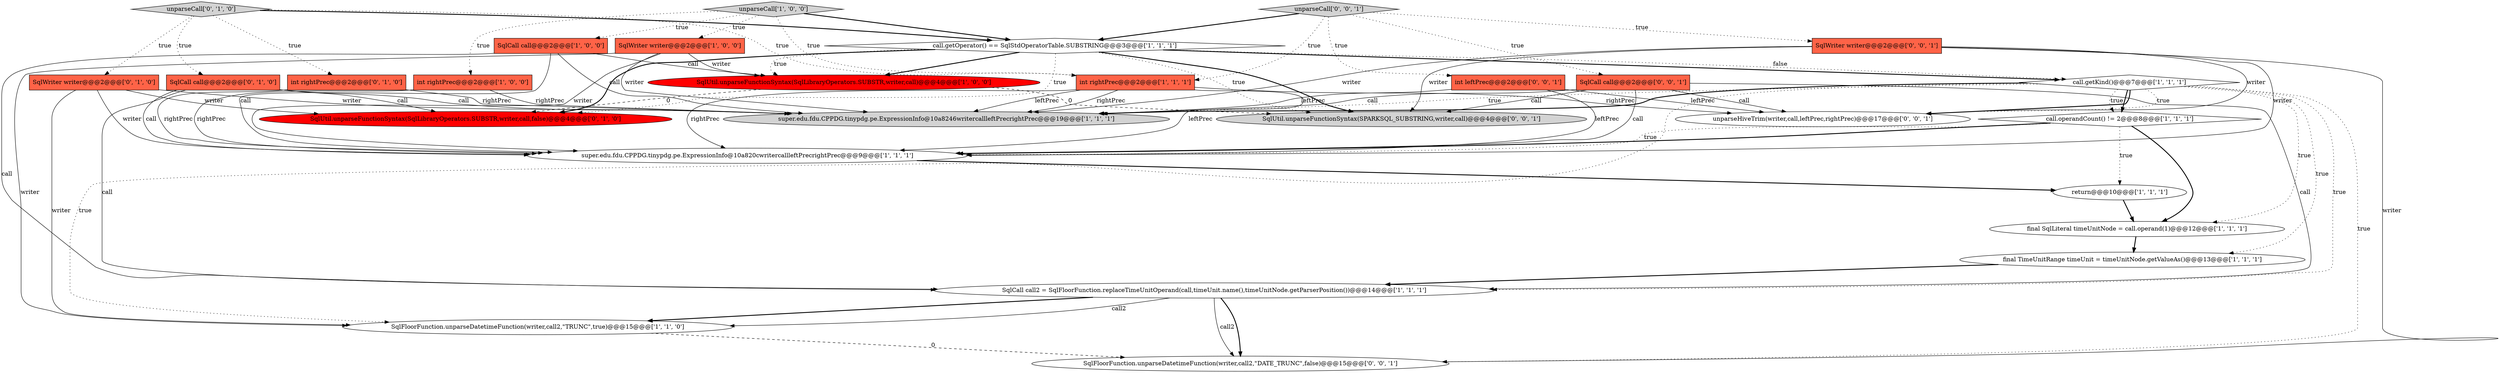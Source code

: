 digraph {
21 [style = filled, label = "SqlWriter writer@@@2@@@['0', '0', '1']", fillcolor = tomato, shape = box image = "AAA0AAABBB3BBB"];
10 [style = filled, label = "SqlFloorFunction.unparseDatetimeFunction(writer,call2,\"TRUNC\",true)@@@15@@@['1', '1', '0']", fillcolor = white, shape = ellipse image = "AAA0AAABBB1BBB"];
0 [style = filled, label = "call.getKind()@@@7@@@['1', '1', '1']", fillcolor = white, shape = diamond image = "AAA0AAABBB1BBB"];
20 [style = filled, label = "unparseCall['0', '1', '0']", fillcolor = lightgray, shape = diamond image = "AAA0AAABBB2BBB"];
4 [style = filled, label = "int rightPrec@@@2@@@['1', '0', '0']", fillcolor = tomato, shape = box image = "AAA0AAABBB1BBB"];
17 [style = filled, label = "SqlWriter writer@@@2@@@['0', '1', '0']", fillcolor = tomato, shape = box image = "AAA0AAABBB2BBB"];
1 [style = filled, label = "call.getOperator() == SqlStdOperatorTable.SUBSTRING@@@3@@@['1', '1', '1']", fillcolor = white, shape = diamond image = "AAA0AAABBB1BBB"];
25 [style = filled, label = "unparseCall['0', '0', '1']", fillcolor = lightgray, shape = diamond image = "AAA0AAABBB3BBB"];
15 [style = filled, label = "int rightPrec@@@2@@@['1', '1', '1']", fillcolor = tomato, shape = box image = "AAA0AAABBB1BBB"];
16 [style = filled, label = "int rightPrec@@@2@@@['0', '1', '0']", fillcolor = tomato, shape = box image = "AAA0AAABBB2BBB"];
3 [style = filled, label = "SqlUtil.unparseFunctionSyntax(SqlLibraryOperators.SUBSTR,writer,call)@@@4@@@['1', '0', '0']", fillcolor = red, shape = ellipse image = "AAA1AAABBB1BBB"];
12 [style = filled, label = "call.operandCount() != 2@@@8@@@['1', '1', '1']", fillcolor = white, shape = diamond image = "AAA0AAABBB1BBB"];
13 [style = filled, label = "SqlCall call2 = SqlFloorFunction.replaceTimeUnitOperand(call,timeUnit.name(),timeUnitNode.getParserPosition())@@@14@@@['1', '1', '1']", fillcolor = white, shape = ellipse image = "AAA0AAABBB1BBB"];
19 [style = filled, label = "SqlCall call@@@2@@@['0', '1', '0']", fillcolor = tomato, shape = box image = "AAA0AAABBB2BBB"];
27 [style = filled, label = "SqlFloorFunction.unparseDatetimeFunction(writer,call2,\"DATE_TRUNC\",false)@@@15@@@['0', '0', '1']", fillcolor = white, shape = ellipse image = "AAA0AAABBB3BBB"];
7 [style = filled, label = "super.edu.fdu.CPPDG.tinypdg.pe.ExpressionInfo@10a820cwritercallleftPrecrightPrec@@@9@@@['1', '1', '1']", fillcolor = white, shape = ellipse image = "AAA0AAABBB1BBB"];
2 [style = filled, label = "final TimeUnitRange timeUnit = timeUnitNode.getValueAs()@@@13@@@['1', '1', '1']", fillcolor = white, shape = ellipse image = "AAA0AAABBB1BBB"];
9 [style = filled, label = "final SqlLiteral timeUnitNode = call.operand(1)@@@12@@@['1', '1', '1']", fillcolor = white, shape = ellipse image = "AAA0AAABBB1BBB"];
18 [style = filled, label = "SqlUtil.unparseFunctionSyntax(SqlLibraryOperators.SUBSTR,writer,call,false)@@@4@@@['0', '1', '0']", fillcolor = red, shape = ellipse image = "AAA1AAABBB2BBB"];
8 [style = filled, label = "SqlCall call@@@2@@@['1', '0', '0']", fillcolor = tomato, shape = box image = "AAA0AAABBB1BBB"];
6 [style = filled, label = "unparseCall['1', '0', '0']", fillcolor = lightgray, shape = diamond image = "AAA0AAABBB1BBB"];
11 [style = filled, label = "SqlWriter writer@@@2@@@['1', '0', '0']", fillcolor = tomato, shape = box image = "AAA0AAABBB1BBB"];
5 [style = filled, label = "super.edu.fdu.CPPDG.tinypdg.pe.ExpressionInfo@10a8246writercallleftPrecrightPrec@@@19@@@['1', '1', '1']", fillcolor = lightgray, shape = ellipse image = "AAA0AAABBB1BBB"];
26 [style = filled, label = "SqlUtil.unparseFunctionSyntax(SPARKSQL_SUBSTRING,writer,call)@@@4@@@['0', '0', '1']", fillcolor = lightgray, shape = ellipse image = "AAA0AAABBB3BBB"];
22 [style = filled, label = "SqlCall call@@@2@@@['0', '0', '1']", fillcolor = tomato, shape = box image = "AAA0AAABBB3BBB"];
23 [style = filled, label = "int leftPrec@@@2@@@['0', '0', '1']", fillcolor = tomato, shape = box image = "AAA0AAABBB3BBB"];
14 [style = filled, label = "return@@@10@@@['1', '1', '1']", fillcolor = white, shape = ellipse image = "AAA0AAABBB1BBB"];
24 [style = filled, label = "unparseHiveTrim(writer,call,leftPrec,rightPrec)@@@17@@@['0', '0', '1']", fillcolor = white, shape = ellipse image = "AAA0AAABBB3BBB"];
0->12 [style = dotted, label="true"];
25->1 [style = bold, label=""];
0->5 [style = dotted, label="true"];
13->27 [style = solid, label="call2"];
19->5 [style = solid, label="call"];
21->5 [style = solid, label="writer"];
4->5 [style = solid, label="rightPrec"];
19->13 [style = solid, label="call"];
10->27 [style = dashed, label="0"];
12->9 [style = bold, label=""];
21->24 [style = solid, label="writer"];
12->7 [style = bold, label=""];
1->3 [style = dotted, label="true"];
7->14 [style = bold, label=""];
11->10 [style = solid, label="writer"];
0->24 [style = dotted, label="true"];
0->24 [style = bold, label=""];
14->9 [style = bold, label=""];
6->11 [style = dotted, label="true"];
11->7 [style = solid, label="writer"];
20->15 [style = dotted, label="true"];
25->21 [style = dotted, label="true"];
6->15 [style = dotted, label="true"];
21->26 [style = solid, label="writer"];
0->10 [style = dotted, label="true"];
9->2 [style = bold, label=""];
22->24 [style = solid, label="call"];
22->13 [style = solid, label="call"];
1->0 [style = bold, label=""];
16->5 [style = solid, label="rightPrec"];
1->18 [style = dotted, label="true"];
17->5 [style = solid, label="writer"];
8->5 [style = solid, label="call"];
25->15 [style = dotted, label="true"];
1->26 [style = dotted, label="true"];
13->10 [style = solid, label="call2"];
8->3 [style = solid, label="call"];
15->5 [style = solid, label="leftPrec"];
15->7 [style = solid, label="rightPrec"];
23->5 [style = solid, label="leftPrec"];
25->23 [style = dotted, label="true"];
22->7 [style = solid, label="call"];
12->7 [style = dotted, label="true"];
23->7 [style = solid, label="leftPrec"];
13->10 [style = bold, label=""];
11->5 [style = solid, label="writer"];
4->7 [style = solid, label="rightPrec"];
3->26 [style = dashed, label="0"];
20->17 [style = dotted, label="true"];
22->26 [style = solid, label="call"];
0->12 [style = bold, label=""];
1->3 [style = bold, label=""];
8->7 [style = solid, label="call"];
19->18 [style = solid, label="call"];
20->1 [style = bold, label=""];
22->5 [style = solid, label="call"];
6->1 [style = bold, label=""];
13->27 [style = bold, label=""];
8->13 [style = solid, label="call"];
6->8 [style = dotted, label="true"];
21->27 [style = solid, label="writer"];
19->7 [style = solid, label="call"];
21->7 [style = solid, label="writer"];
20->19 [style = dotted, label="true"];
0->9 [style = dotted, label="true"];
15->5 [style = solid, label="rightPrec"];
1->0 [style = dotted, label="false"];
0->5 [style = bold, label=""];
0->13 [style = dotted, label="true"];
23->24 [style = solid, label="leftPrec"];
15->7 [style = solid, label="leftPrec"];
3->18 [style = dashed, label="0"];
17->10 [style = solid, label="writer"];
1->18 [style = bold, label=""];
1->26 [style = bold, label=""];
17->7 [style = solid, label="writer"];
2->13 [style = bold, label=""];
16->7 [style = solid, label="rightPrec"];
11->3 [style = solid, label="writer"];
12->14 [style = dotted, label="true"];
6->4 [style = dotted, label="true"];
25->22 [style = dotted, label="true"];
17->18 [style = solid, label="writer"];
0->2 [style = dotted, label="true"];
0->27 [style = dotted, label="true"];
15->24 [style = solid, label="rightPrec"];
20->16 [style = dotted, label="true"];
}
